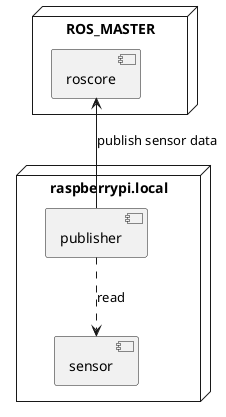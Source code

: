 @startuml
node ROS_MASTER {
		  component roscore
}

node raspberrypi.local {
		  component publisher
		    component sensor
}

publisher -up-> roscore : publish sensor data
publisher ..> sensor : read
@enduml
